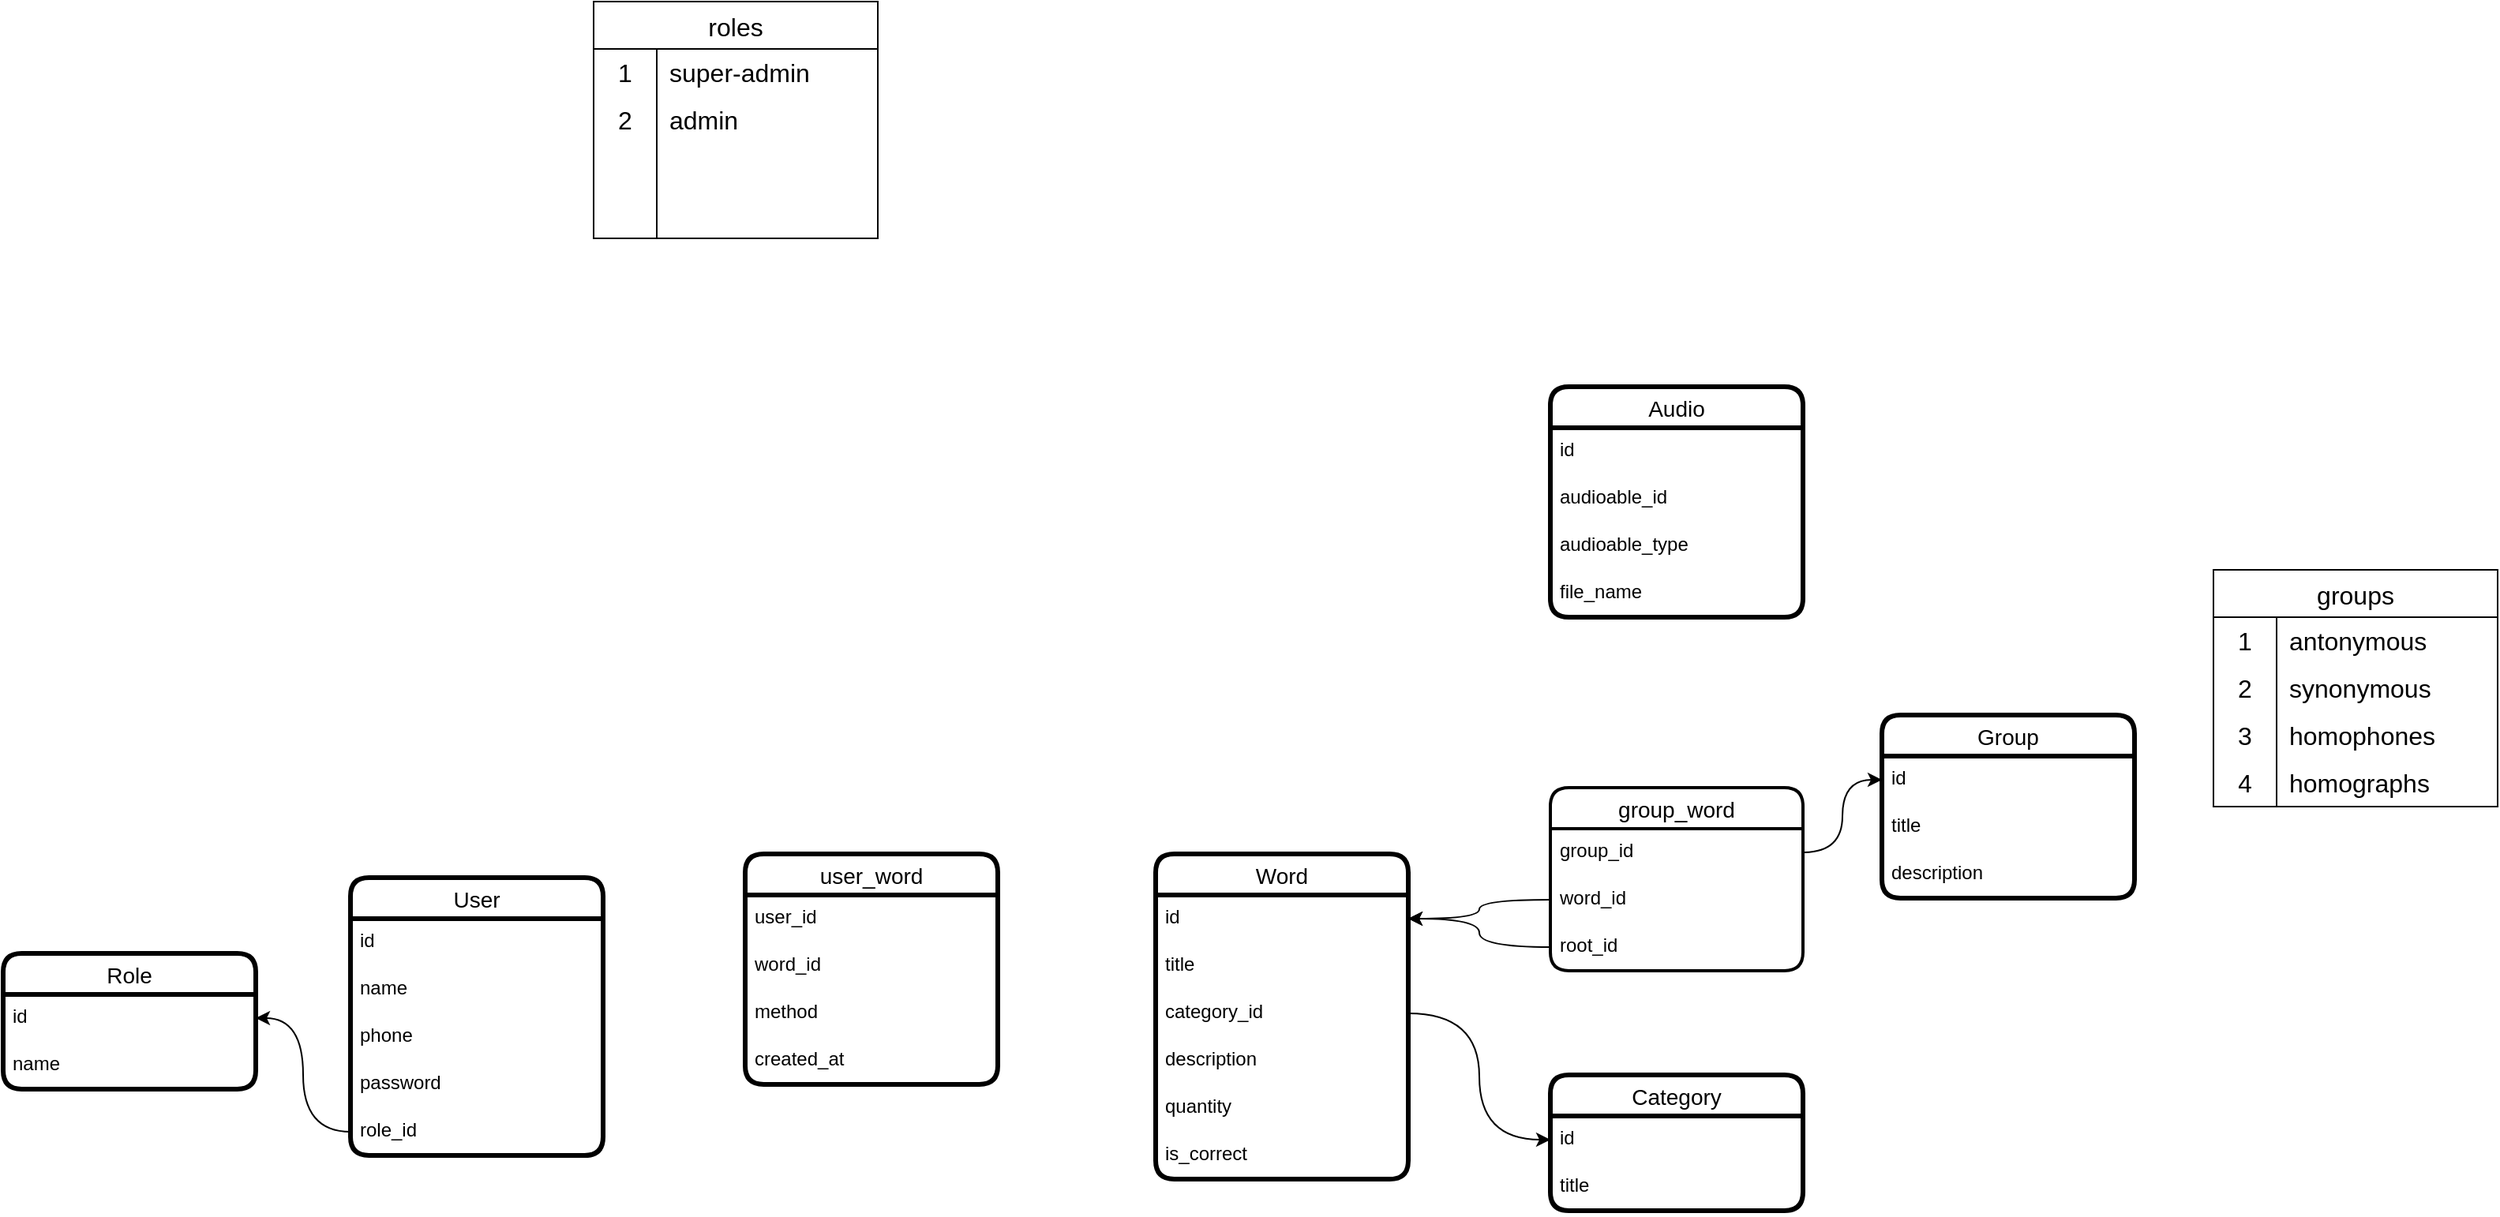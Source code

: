 <mxfile version="22.1.3" type="github">
  <diagram name="Страница 1" id="WVxcMm0KjkR60h23hDJV">
    <mxGraphModel dx="1373" dy="699" grid="1" gridSize="10" guides="1" tooltips="1" connect="1" arrows="1" fold="1" page="1" pageScale="1" pageWidth="827" pageHeight="1169" math="0" shadow="0">
      <root>
        <mxCell id="0" />
        <mxCell id="1" parent="0" />
        <mxCell id="9s2KFk0PjAGt847YJdl5-2" value="User" style="swimlane;fontStyle=0;childLayout=stackLayout;horizontal=1;startSize=26;horizontalStack=0;resizeParent=1;resizeParentMax=0;resizeLast=0;collapsible=1;marginBottom=0;align=center;fontSize=14;rounded=1;strokeWidth=3;" parent="1" vertex="1">
          <mxGeometry x="260" y="615" width="160" height="176" as="geometry" />
        </mxCell>
        <mxCell id="9s2KFk0PjAGt847YJdl5-3" value="id" style="text;strokeColor=none;fillColor=none;spacingLeft=4;spacingRight=4;overflow=hidden;rotatable=0;points=[[0,0.5],[1,0.5]];portConstraint=eastwest;fontSize=12;whiteSpace=wrap;html=1;" parent="9s2KFk0PjAGt847YJdl5-2" vertex="1">
          <mxGeometry y="26" width="160" height="30" as="geometry" />
        </mxCell>
        <mxCell id="9s2KFk0PjAGt847YJdl5-4" value="name" style="text;strokeColor=none;fillColor=none;spacingLeft=4;spacingRight=4;overflow=hidden;rotatable=0;points=[[0,0.5],[1,0.5]];portConstraint=eastwest;fontSize=12;whiteSpace=wrap;html=1;" parent="9s2KFk0PjAGt847YJdl5-2" vertex="1">
          <mxGeometry y="56" width="160" height="30" as="geometry" />
        </mxCell>
        <mxCell id="9s2KFk0PjAGt847YJdl5-5" value="phone" style="text;strokeColor=none;fillColor=none;spacingLeft=4;spacingRight=4;overflow=hidden;rotatable=0;points=[[0,0.5],[1,0.5]];portConstraint=eastwest;fontSize=12;whiteSpace=wrap;html=1;" parent="9s2KFk0PjAGt847YJdl5-2" vertex="1">
          <mxGeometry y="86" width="160" height="30" as="geometry" />
        </mxCell>
        <mxCell id="9s2KFk0PjAGt847YJdl5-6" value="password" style="text;strokeColor=none;fillColor=none;spacingLeft=4;spacingRight=4;overflow=hidden;rotatable=0;points=[[0,0.5],[1,0.5]];portConstraint=eastwest;fontSize=12;whiteSpace=wrap;html=1;" parent="9s2KFk0PjAGt847YJdl5-2" vertex="1">
          <mxGeometry y="116" width="160" height="30" as="geometry" />
        </mxCell>
        <mxCell id="KiJKbOR4MMH_Shu24o2U-1" value="role_id" style="text;strokeColor=none;fillColor=none;spacingLeft=4;spacingRight=4;overflow=hidden;rotatable=0;points=[[0,0.5],[1,0.5]];portConstraint=eastwest;fontSize=12;whiteSpace=wrap;html=1;" parent="9s2KFk0PjAGt847YJdl5-2" vertex="1">
          <mxGeometry y="146" width="160" height="30" as="geometry" />
        </mxCell>
        <mxCell id="9s2KFk0PjAGt847YJdl5-7" value="Role" style="swimlane;fontStyle=0;childLayout=stackLayout;horizontal=1;startSize=26;horizontalStack=0;resizeParent=1;resizeParentMax=0;resizeLast=0;collapsible=1;marginBottom=0;align=center;fontSize=14;rounded=1;strokeWidth=3;" parent="1" vertex="1">
          <mxGeometry x="40" y="663" width="160" height="86" as="geometry" />
        </mxCell>
        <mxCell id="9s2KFk0PjAGt847YJdl5-8" value="id" style="text;strokeColor=none;fillColor=none;spacingLeft=4;spacingRight=4;overflow=hidden;rotatable=0;points=[[0,0.5],[1,0.5]];portConstraint=eastwest;fontSize=12;whiteSpace=wrap;html=1;" parent="9s2KFk0PjAGt847YJdl5-7" vertex="1">
          <mxGeometry y="26" width="160" height="30" as="geometry" />
        </mxCell>
        <mxCell id="9s2KFk0PjAGt847YJdl5-9" value="name" style="text;strokeColor=none;fillColor=none;spacingLeft=4;spacingRight=4;overflow=hidden;rotatable=0;points=[[0,0.5],[1,0.5]];portConstraint=eastwest;fontSize=12;whiteSpace=wrap;html=1;" parent="9s2KFk0PjAGt847YJdl5-7" vertex="1">
          <mxGeometry y="56" width="160" height="30" as="geometry" />
        </mxCell>
        <mxCell id="9s2KFk0PjAGt847YJdl5-15" value="Word" style="swimlane;fontStyle=0;childLayout=stackLayout;horizontal=1;startSize=26;horizontalStack=0;resizeParent=1;resizeParentMax=0;resizeLast=0;collapsible=1;marginBottom=0;align=center;fontSize=14;rounded=1;strokeWidth=3;" parent="1" vertex="1">
          <mxGeometry x="770" y="600" width="160" height="206" as="geometry" />
        </mxCell>
        <mxCell id="9s2KFk0PjAGt847YJdl5-16" value="id" style="text;strokeColor=none;fillColor=none;spacingLeft=4;spacingRight=4;overflow=hidden;rotatable=0;points=[[0,0.5],[1,0.5]];portConstraint=eastwest;fontSize=12;whiteSpace=wrap;html=1;" parent="9s2KFk0PjAGt847YJdl5-15" vertex="1">
          <mxGeometry y="26" width="160" height="30" as="geometry" />
        </mxCell>
        <mxCell id="9s2KFk0PjAGt847YJdl5-17" value="title" style="text;strokeColor=none;fillColor=none;spacingLeft=4;spacingRight=4;overflow=hidden;rotatable=0;points=[[0,0.5],[1,0.5]];portConstraint=eastwest;fontSize=12;whiteSpace=wrap;html=1;" parent="9s2KFk0PjAGt847YJdl5-15" vertex="1">
          <mxGeometry y="56" width="160" height="30" as="geometry" />
        </mxCell>
        <mxCell id="Ce64ZKz7UIwc_5tef3Ci-2" value="category_id" style="text;strokeColor=none;fillColor=none;spacingLeft=4;spacingRight=4;overflow=hidden;rotatable=0;points=[[0,0.5],[1,0.5]];portConstraint=eastwest;fontSize=12;whiteSpace=wrap;html=1;" vertex="1" parent="9s2KFk0PjAGt847YJdl5-15">
          <mxGeometry y="86" width="160" height="30" as="geometry" />
        </mxCell>
        <mxCell id="9s2KFk0PjAGt847YJdl5-18" value="description" style="text;strokeColor=none;fillColor=none;spacingLeft=4;spacingRight=4;overflow=hidden;rotatable=0;points=[[0,0.5],[1,0.5]];portConstraint=eastwest;fontSize=12;whiteSpace=wrap;html=1;" parent="9s2KFk0PjAGt847YJdl5-15" vertex="1">
          <mxGeometry y="116" width="160" height="30" as="geometry" />
        </mxCell>
        <mxCell id="9s2KFk0PjAGt847YJdl5-58" value="quantity" style="text;strokeColor=none;fillColor=none;spacingLeft=4;spacingRight=4;overflow=hidden;rotatable=0;points=[[0,0.5],[1,0.5]];portConstraint=eastwest;fontSize=12;whiteSpace=wrap;html=1;" parent="9s2KFk0PjAGt847YJdl5-15" vertex="1">
          <mxGeometry y="146" width="160" height="30" as="geometry" />
        </mxCell>
        <mxCell id="9s2KFk0PjAGt847YJdl5-69" value="is_correct" style="text;strokeColor=none;fillColor=none;spacingLeft=4;spacingRight=4;overflow=hidden;rotatable=0;points=[[0,0.5],[1,0.5]];portConstraint=eastwest;fontSize=12;whiteSpace=wrap;html=1;" parent="9s2KFk0PjAGt847YJdl5-15" vertex="1">
          <mxGeometry y="176" width="160" height="30" as="geometry" />
        </mxCell>
        <mxCell id="9s2KFk0PjAGt847YJdl5-23" value="Category" style="swimlane;fontStyle=0;childLayout=stackLayout;horizontal=1;startSize=26;horizontalStack=0;resizeParent=1;resizeParentMax=0;resizeLast=0;collapsible=1;marginBottom=0;align=center;fontSize=14;rounded=1;strokeWidth=3;" parent="1" vertex="1">
          <mxGeometry x="1020" y="740" width="160" height="86" as="geometry" />
        </mxCell>
        <mxCell id="9s2KFk0PjAGt847YJdl5-24" value="id" style="text;strokeColor=none;fillColor=none;spacingLeft=4;spacingRight=4;overflow=hidden;rotatable=0;points=[[0,0.5],[1,0.5]];portConstraint=eastwest;fontSize=12;whiteSpace=wrap;html=1;" parent="9s2KFk0PjAGt847YJdl5-23" vertex="1">
          <mxGeometry y="26" width="160" height="30" as="geometry" />
        </mxCell>
        <mxCell id="9s2KFk0PjAGt847YJdl5-26" value="title" style="text;strokeColor=none;fillColor=none;spacingLeft=4;spacingRight=4;overflow=hidden;rotatable=0;points=[[0,0.5],[1,0.5]];portConstraint=eastwest;fontSize=12;whiteSpace=wrap;html=1;" parent="9s2KFk0PjAGt847YJdl5-23" vertex="1">
          <mxGeometry y="56" width="160" height="30" as="geometry" />
        </mxCell>
        <mxCell id="9s2KFk0PjAGt847YJdl5-51" value="Audio" style="swimlane;fontStyle=0;childLayout=stackLayout;horizontal=1;startSize=26;horizontalStack=0;resizeParent=1;resizeParentMax=0;resizeLast=0;collapsible=1;marginBottom=0;align=center;fontSize=14;rounded=1;strokeWidth=3;" parent="1" vertex="1">
          <mxGeometry x="1020" y="304" width="160" height="146" as="geometry" />
        </mxCell>
        <mxCell id="9s2KFk0PjAGt847YJdl5-52" value="id" style="text;strokeColor=none;fillColor=none;spacingLeft=4;spacingRight=4;overflow=hidden;rotatable=0;points=[[0,0.5],[1,0.5]];portConstraint=eastwest;fontSize=12;whiteSpace=wrap;html=1;" parent="9s2KFk0PjAGt847YJdl5-51" vertex="1">
          <mxGeometry y="26" width="160" height="30" as="geometry" />
        </mxCell>
        <mxCell id="9s2KFk0PjAGt847YJdl5-53" value="audioable_id" style="text;strokeColor=none;fillColor=none;spacingLeft=4;spacingRight=4;overflow=hidden;rotatable=0;points=[[0,0.5],[1,0.5]];portConstraint=eastwest;fontSize=12;whiteSpace=wrap;html=1;" parent="9s2KFk0PjAGt847YJdl5-51" vertex="1">
          <mxGeometry y="56" width="160" height="30" as="geometry" />
        </mxCell>
        <mxCell id="9s2KFk0PjAGt847YJdl5-54" value="audioable_type" style="text;strokeColor=none;fillColor=none;spacingLeft=4;spacingRight=4;overflow=hidden;rotatable=0;points=[[0,0.5],[1,0.5]];portConstraint=eastwest;fontSize=12;whiteSpace=wrap;html=1;" parent="9s2KFk0PjAGt847YJdl5-51" vertex="1">
          <mxGeometry y="86" width="160" height="30" as="geometry" />
        </mxCell>
        <mxCell id="9s2KFk0PjAGt847YJdl5-55" value="file_name" style="text;strokeColor=none;fillColor=none;spacingLeft=4;spacingRight=4;overflow=hidden;rotatable=0;points=[[0,0.5],[1,0.5]];portConstraint=eastwest;fontSize=12;whiteSpace=wrap;html=1;" parent="9s2KFk0PjAGt847YJdl5-51" vertex="1">
          <mxGeometry y="116" width="160" height="30" as="geometry" />
        </mxCell>
        <mxCell id="lNS93OK5RGvGRz_8EtCV-1" value="roles" style="shape=table;startSize=30;container=1;collapsible=0;childLayout=tableLayout;fixedRows=1;rowLines=0;fontStyle=0;strokeColor=default;fontSize=16;" parent="1" vertex="1">
          <mxGeometry x="414" y="60" width="180" height="150" as="geometry" />
        </mxCell>
        <mxCell id="lNS93OK5RGvGRz_8EtCV-2" value="" style="shape=tableRow;horizontal=0;startSize=0;swimlaneHead=0;swimlaneBody=0;top=0;left=0;bottom=0;right=0;collapsible=0;dropTarget=0;fillColor=none;points=[[0,0.5],[1,0.5]];portConstraint=eastwest;strokeColor=inherit;fontSize=16;" parent="lNS93OK5RGvGRz_8EtCV-1" vertex="1">
          <mxGeometry y="30" width="180" height="30" as="geometry" />
        </mxCell>
        <mxCell id="lNS93OK5RGvGRz_8EtCV-3" value="1" style="shape=partialRectangle;html=1;whiteSpace=wrap;connectable=0;fillColor=none;top=0;left=0;bottom=0;right=0;overflow=hidden;pointerEvents=1;strokeColor=inherit;fontSize=16;" parent="lNS93OK5RGvGRz_8EtCV-2" vertex="1">
          <mxGeometry width="40" height="30" as="geometry">
            <mxRectangle width="40" height="30" as="alternateBounds" />
          </mxGeometry>
        </mxCell>
        <mxCell id="lNS93OK5RGvGRz_8EtCV-4" value="super-admin" style="shape=partialRectangle;html=1;whiteSpace=wrap;connectable=0;fillColor=none;top=0;left=0;bottom=0;right=0;align=left;spacingLeft=6;overflow=hidden;strokeColor=inherit;fontSize=16;" parent="lNS93OK5RGvGRz_8EtCV-2" vertex="1">
          <mxGeometry x="40" width="140" height="30" as="geometry">
            <mxRectangle width="140" height="30" as="alternateBounds" />
          </mxGeometry>
        </mxCell>
        <mxCell id="lNS93OK5RGvGRz_8EtCV-5" value="" style="shape=tableRow;horizontal=0;startSize=0;swimlaneHead=0;swimlaneBody=0;top=0;left=0;bottom=0;right=0;collapsible=0;dropTarget=0;fillColor=none;points=[[0,0.5],[1,0.5]];portConstraint=eastwest;strokeColor=inherit;fontSize=16;" parent="lNS93OK5RGvGRz_8EtCV-1" vertex="1">
          <mxGeometry y="60" width="180" height="30" as="geometry" />
        </mxCell>
        <mxCell id="lNS93OK5RGvGRz_8EtCV-6" value="2" style="shape=partialRectangle;html=1;whiteSpace=wrap;connectable=0;fillColor=none;top=0;left=0;bottom=0;right=0;overflow=hidden;strokeColor=inherit;fontSize=16;" parent="lNS93OK5RGvGRz_8EtCV-5" vertex="1">
          <mxGeometry width="40" height="30" as="geometry">
            <mxRectangle width="40" height="30" as="alternateBounds" />
          </mxGeometry>
        </mxCell>
        <mxCell id="lNS93OK5RGvGRz_8EtCV-7" value="admin" style="shape=partialRectangle;html=1;whiteSpace=wrap;connectable=0;fillColor=none;top=0;left=0;bottom=0;right=0;align=left;spacingLeft=6;overflow=hidden;strokeColor=inherit;fontSize=16;" parent="lNS93OK5RGvGRz_8EtCV-5" vertex="1">
          <mxGeometry x="40" width="140" height="30" as="geometry">
            <mxRectangle width="140" height="30" as="alternateBounds" />
          </mxGeometry>
        </mxCell>
        <mxCell id="lNS93OK5RGvGRz_8EtCV-8" value="" style="shape=tableRow;horizontal=0;startSize=0;swimlaneHead=0;swimlaneBody=0;top=0;left=0;bottom=0;right=0;collapsible=0;dropTarget=0;fillColor=none;points=[[0,0.5],[1,0.5]];portConstraint=eastwest;strokeColor=inherit;fontSize=16;" parent="lNS93OK5RGvGRz_8EtCV-1" vertex="1">
          <mxGeometry y="90" width="180" height="30" as="geometry" />
        </mxCell>
        <mxCell id="lNS93OK5RGvGRz_8EtCV-9" value="" style="shape=partialRectangle;html=1;whiteSpace=wrap;connectable=0;fillColor=none;top=0;left=0;bottom=0;right=0;overflow=hidden;strokeColor=inherit;fontSize=16;" parent="lNS93OK5RGvGRz_8EtCV-8" vertex="1">
          <mxGeometry width="40" height="30" as="geometry">
            <mxRectangle width="40" height="30" as="alternateBounds" />
          </mxGeometry>
        </mxCell>
        <mxCell id="lNS93OK5RGvGRz_8EtCV-10" value="" style="shape=partialRectangle;html=1;whiteSpace=wrap;connectable=0;fillColor=none;top=0;left=0;bottom=0;right=0;align=left;spacingLeft=6;overflow=hidden;strokeColor=inherit;fontSize=16;" parent="lNS93OK5RGvGRz_8EtCV-8" vertex="1">
          <mxGeometry x="40" width="140" height="30" as="geometry">
            <mxRectangle width="140" height="30" as="alternateBounds" />
          </mxGeometry>
        </mxCell>
        <mxCell id="lNS93OK5RGvGRz_8EtCV-11" value="" style="shape=tableRow;horizontal=0;startSize=0;swimlaneHead=0;swimlaneBody=0;top=0;left=0;bottom=0;right=0;collapsible=0;dropTarget=0;fillColor=none;points=[[0,0.5],[1,0.5]];portConstraint=eastwest;strokeColor=inherit;fontSize=16;" parent="lNS93OK5RGvGRz_8EtCV-1" vertex="1">
          <mxGeometry y="120" width="180" height="30" as="geometry" />
        </mxCell>
        <mxCell id="lNS93OK5RGvGRz_8EtCV-12" value="" style="shape=partialRectangle;html=1;whiteSpace=wrap;connectable=0;fillColor=none;top=0;left=0;bottom=0;right=0;overflow=hidden;strokeColor=inherit;fontSize=16;" parent="lNS93OK5RGvGRz_8EtCV-11" vertex="1">
          <mxGeometry width="40" height="30" as="geometry">
            <mxRectangle width="40" height="30" as="alternateBounds" />
          </mxGeometry>
        </mxCell>
        <mxCell id="lNS93OK5RGvGRz_8EtCV-13" value="" style="shape=partialRectangle;html=1;whiteSpace=wrap;connectable=0;fillColor=none;top=0;left=0;bottom=0;right=0;align=left;spacingLeft=6;overflow=hidden;strokeColor=inherit;fontSize=16;" parent="lNS93OK5RGvGRz_8EtCV-11" vertex="1">
          <mxGeometry x="40" width="140" height="30" as="geometry">
            <mxRectangle width="140" height="30" as="alternateBounds" />
          </mxGeometry>
        </mxCell>
        <mxCell id="3O-wHNPVdunCnhCmh2ZS-1" value="Group" style="swimlane;fontStyle=0;childLayout=stackLayout;horizontal=1;startSize=26;horizontalStack=0;resizeParent=1;resizeParentMax=0;resizeLast=0;collapsible=1;marginBottom=0;align=center;fontSize=14;rounded=1;strokeWidth=3;" parent="1" vertex="1">
          <mxGeometry x="1230" y="512" width="160" height="116" as="geometry" />
        </mxCell>
        <mxCell id="3O-wHNPVdunCnhCmh2ZS-2" value="id" style="text;strokeColor=none;fillColor=none;spacingLeft=4;spacingRight=4;overflow=hidden;rotatable=0;points=[[0,0.5],[1,0.5]];portConstraint=eastwest;fontSize=12;whiteSpace=wrap;html=1;" parent="3O-wHNPVdunCnhCmh2ZS-1" vertex="1">
          <mxGeometry y="26" width="160" height="30" as="geometry" />
        </mxCell>
        <mxCell id="3O-wHNPVdunCnhCmh2ZS-3" value="title" style="text;strokeColor=none;fillColor=none;spacingLeft=4;spacingRight=4;overflow=hidden;rotatable=0;points=[[0,0.5],[1,0.5]];portConstraint=eastwest;fontSize=12;whiteSpace=wrap;html=1;" parent="3O-wHNPVdunCnhCmh2ZS-1" vertex="1">
          <mxGeometry y="56" width="160" height="30" as="geometry" />
        </mxCell>
        <mxCell id="Y9FjBQoDKTLGdSzowrBU-4" value="description" style="text;strokeColor=none;fillColor=none;spacingLeft=4;spacingRight=4;overflow=hidden;rotatable=0;points=[[0,0.5],[1,0.5]];portConstraint=eastwest;fontSize=12;whiteSpace=wrap;html=1;" parent="3O-wHNPVdunCnhCmh2ZS-1" vertex="1">
          <mxGeometry y="86" width="160" height="30" as="geometry" />
        </mxCell>
        <mxCell id="3O-wHNPVdunCnhCmh2ZS-10" value="group_word" style="swimlane;fontStyle=0;childLayout=stackLayout;horizontal=1;startSize=26;horizontalStack=0;resizeParent=1;resizeParentMax=0;resizeLast=0;collapsible=1;marginBottom=0;align=center;fontSize=14;rounded=1;strokeWidth=2;" parent="1" vertex="1">
          <mxGeometry x="1020" y="558" width="160" height="116" as="geometry" />
        </mxCell>
        <mxCell id="3O-wHNPVdunCnhCmh2ZS-14" value="group_id" style="text;strokeColor=none;fillColor=none;spacingLeft=4;spacingRight=4;overflow=hidden;rotatable=0;points=[[0,0.5],[1,0.5]];portConstraint=eastwest;fontSize=12;whiteSpace=wrap;html=1;" parent="3O-wHNPVdunCnhCmh2ZS-10" vertex="1">
          <mxGeometry y="26" width="160" height="30" as="geometry" />
        </mxCell>
        <mxCell id="3O-wHNPVdunCnhCmh2ZS-12" value="word_id" style="text;strokeColor=none;fillColor=none;spacingLeft=4;spacingRight=4;overflow=hidden;rotatable=0;points=[[0,0.5],[1,0.5]];portConstraint=eastwest;fontSize=12;whiteSpace=wrap;html=1;" parent="3O-wHNPVdunCnhCmh2ZS-10" vertex="1">
          <mxGeometry y="56" width="160" height="30" as="geometry" />
        </mxCell>
        <mxCell id="3O-wHNPVdunCnhCmh2ZS-13" value="root_id" style="text;strokeColor=none;fillColor=none;spacingLeft=4;spacingRight=4;overflow=hidden;rotatable=0;points=[[0,0.5],[1,0.5]];portConstraint=eastwest;fontSize=12;whiteSpace=wrap;html=1;" parent="3O-wHNPVdunCnhCmh2ZS-10" vertex="1">
          <mxGeometry y="86" width="160" height="30" as="geometry" />
        </mxCell>
        <mxCell id="3O-wHNPVdunCnhCmh2ZS-15" style="edgeStyle=orthogonalEdgeStyle;rounded=0;orthogonalLoop=1;jettySize=auto;html=1;elbow=vertical;curved=1;" parent="1" source="3O-wHNPVdunCnhCmh2ZS-14" target="3O-wHNPVdunCnhCmh2ZS-2" edge="1">
          <mxGeometry relative="1" as="geometry" />
        </mxCell>
        <mxCell id="3O-wHNPVdunCnhCmh2ZS-16" style="edgeStyle=orthogonalEdgeStyle;rounded=0;orthogonalLoop=1;jettySize=auto;html=1;entryX=1;entryY=0.5;entryDx=0;entryDy=0;curved=1;" parent="1" source="3O-wHNPVdunCnhCmh2ZS-12" target="9s2KFk0PjAGt847YJdl5-16" edge="1">
          <mxGeometry relative="1" as="geometry" />
        </mxCell>
        <mxCell id="3O-wHNPVdunCnhCmh2ZS-17" style="edgeStyle=orthogonalEdgeStyle;rounded=0;orthogonalLoop=1;jettySize=auto;html=1;entryX=1;entryY=0.5;entryDx=0;entryDy=0;curved=1;" parent="1" source="3O-wHNPVdunCnhCmh2ZS-13" target="9s2KFk0PjAGt847YJdl5-16" edge="1">
          <mxGeometry relative="1" as="geometry" />
        </mxCell>
        <mxCell id="3O-wHNPVdunCnhCmh2ZS-18" value="groups" style="shape=table;startSize=30;container=1;collapsible=0;childLayout=tableLayout;fixedRows=1;rowLines=0;fontStyle=0;strokeColor=default;fontSize=16;" parent="1" vertex="1">
          <mxGeometry x="1440" y="420" width="180" height="150" as="geometry" />
        </mxCell>
        <mxCell id="3O-wHNPVdunCnhCmh2ZS-19" value="" style="shape=tableRow;horizontal=0;startSize=0;swimlaneHead=0;swimlaneBody=0;top=0;left=0;bottom=0;right=0;collapsible=0;dropTarget=0;fillColor=none;points=[[0,0.5],[1,0.5]];portConstraint=eastwest;strokeColor=inherit;fontSize=16;" parent="3O-wHNPVdunCnhCmh2ZS-18" vertex="1">
          <mxGeometry y="30" width="180" height="30" as="geometry" />
        </mxCell>
        <mxCell id="3O-wHNPVdunCnhCmh2ZS-20" value="1" style="shape=partialRectangle;html=1;whiteSpace=wrap;connectable=0;fillColor=none;top=0;left=0;bottom=0;right=0;overflow=hidden;pointerEvents=1;strokeColor=inherit;fontSize=16;" parent="3O-wHNPVdunCnhCmh2ZS-19" vertex="1">
          <mxGeometry width="40" height="30" as="geometry">
            <mxRectangle width="40" height="30" as="alternateBounds" />
          </mxGeometry>
        </mxCell>
        <mxCell id="3O-wHNPVdunCnhCmh2ZS-21" value="antonymous" style="shape=partialRectangle;html=1;whiteSpace=wrap;connectable=0;fillColor=none;top=0;left=0;bottom=0;right=0;align=left;spacingLeft=6;overflow=hidden;strokeColor=inherit;fontSize=16;" parent="3O-wHNPVdunCnhCmh2ZS-19" vertex="1">
          <mxGeometry x="40" width="140" height="30" as="geometry">
            <mxRectangle width="140" height="30" as="alternateBounds" />
          </mxGeometry>
        </mxCell>
        <mxCell id="3O-wHNPVdunCnhCmh2ZS-22" value="" style="shape=tableRow;horizontal=0;startSize=0;swimlaneHead=0;swimlaneBody=0;top=0;left=0;bottom=0;right=0;collapsible=0;dropTarget=0;fillColor=none;points=[[0,0.5],[1,0.5]];portConstraint=eastwest;strokeColor=inherit;fontSize=16;" parent="3O-wHNPVdunCnhCmh2ZS-18" vertex="1">
          <mxGeometry y="60" width="180" height="30" as="geometry" />
        </mxCell>
        <mxCell id="3O-wHNPVdunCnhCmh2ZS-23" value="2" style="shape=partialRectangle;html=1;whiteSpace=wrap;connectable=0;fillColor=none;top=0;left=0;bottom=0;right=0;overflow=hidden;strokeColor=inherit;fontSize=16;" parent="3O-wHNPVdunCnhCmh2ZS-22" vertex="1">
          <mxGeometry width="40" height="30" as="geometry">
            <mxRectangle width="40" height="30" as="alternateBounds" />
          </mxGeometry>
        </mxCell>
        <mxCell id="3O-wHNPVdunCnhCmh2ZS-24" value="synonymous" style="shape=partialRectangle;html=1;whiteSpace=wrap;connectable=0;fillColor=none;top=0;left=0;bottom=0;right=0;align=left;spacingLeft=6;overflow=hidden;strokeColor=inherit;fontSize=16;" parent="3O-wHNPVdunCnhCmh2ZS-22" vertex="1">
          <mxGeometry x="40" width="140" height="30" as="geometry">
            <mxRectangle width="140" height="30" as="alternateBounds" />
          </mxGeometry>
        </mxCell>
        <mxCell id="3O-wHNPVdunCnhCmh2ZS-25" value="" style="shape=tableRow;horizontal=0;startSize=0;swimlaneHead=0;swimlaneBody=0;top=0;left=0;bottom=0;right=0;collapsible=0;dropTarget=0;fillColor=none;points=[[0,0.5],[1,0.5]];portConstraint=eastwest;strokeColor=inherit;fontSize=16;" parent="3O-wHNPVdunCnhCmh2ZS-18" vertex="1">
          <mxGeometry y="90" width="180" height="30" as="geometry" />
        </mxCell>
        <mxCell id="3O-wHNPVdunCnhCmh2ZS-26" value="3" style="shape=partialRectangle;html=1;whiteSpace=wrap;connectable=0;fillColor=none;top=0;left=0;bottom=0;right=0;overflow=hidden;strokeColor=inherit;fontSize=16;" parent="3O-wHNPVdunCnhCmh2ZS-25" vertex="1">
          <mxGeometry width="40" height="30" as="geometry">
            <mxRectangle width="40" height="30" as="alternateBounds" />
          </mxGeometry>
        </mxCell>
        <mxCell id="3O-wHNPVdunCnhCmh2ZS-27" value="homophones" style="shape=partialRectangle;html=1;whiteSpace=wrap;connectable=0;fillColor=none;top=0;left=0;bottom=0;right=0;align=left;spacingLeft=6;overflow=hidden;strokeColor=inherit;fontSize=16;" parent="3O-wHNPVdunCnhCmh2ZS-25" vertex="1">
          <mxGeometry x="40" width="140" height="30" as="geometry">
            <mxRectangle width="140" height="30" as="alternateBounds" />
          </mxGeometry>
        </mxCell>
        <mxCell id="3O-wHNPVdunCnhCmh2ZS-28" value="" style="shape=tableRow;horizontal=0;startSize=0;swimlaneHead=0;swimlaneBody=0;top=0;left=0;bottom=0;right=0;collapsible=0;dropTarget=0;fillColor=none;points=[[0,0.5],[1,0.5]];portConstraint=eastwest;strokeColor=inherit;fontSize=16;" parent="3O-wHNPVdunCnhCmh2ZS-18" vertex="1">
          <mxGeometry y="120" width="180" height="30" as="geometry" />
        </mxCell>
        <mxCell id="3O-wHNPVdunCnhCmh2ZS-29" value="4" style="shape=partialRectangle;html=1;whiteSpace=wrap;connectable=0;fillColor=none;top=0;left=0;bottom=0;right=0;overflow=hidden;strokeColor=inherit;fontSize=16;" parent="3O-wHNPVdunCnhCmh2ZS-28" vertex="1">
          <mxGeometry width="40" height="30" as="geometry">
            <mxRectangle width="40" height="30" as="alternateBounds" />
          </mxGeometry>
        </mxCell>
        <mxCell id="3O-wHNPVdunCnhCmh2ZS-30" value="homographs" style="shape=partialRectangle;html=1;whiteSpace=wrap;connectable=0;fillColor=none;top=0;left=0;bottom=0;right=0;align=left;spacingLeft=6;overflow=hidden;strokeColor=inherit;fontSize=16;" parent="3O-wHNPVdunCnhCmh2ZS-28" vertex="1">
          <mxGeometry x="40" width="140" height="30" as="geometry">
            <mxRectangle width="140" height="30" as="alternateBounds" />
          </mxGeometry>
        </mxCell>
        <mxCell id="KiJKbOR4MMH_Shu24o2U-2" style="edgeStyle=orthogonalEdgeStyle;rounded=0;orthogonalLoop=1;jettySize=auto;html=1;entryX=1;entryY=0.5;entryDx=0;entryDy=0;curved=1;" parent="1" source="KiJKbOR4MMH_Shu24o2U-1" target="9s2KFk0PjAGt847YJdl5-8" edge="1">
          <mxGeometry relative="1" as="geometry" />
        </mxCell>
        <mxCell id="Ce64ZKz7UIwc_5tef3Ci-3" style="edgeStyle=orthogonalEdgeStyle;rounded=0;orthogonalLoop=1;jettySize=auto;html=1;entryX=0;entryY=0.5;entryDx=0;entryDy=0;curved=1;" edge="1" parent="1" source="Ce64ZKz7UIwc_5tef3Ci-2" target="9s2KFk0PjAGt847YJdl5-24">
          <mxGeometry relative="1" as="geometry" />
        </mxCell>
        <mxCell id="Ce64ZKz7UIwc_5tef3Ci-4" value="user_word" style="swimlane;fontStyle=0;childLayout=stackLayout;horizontal=1;startSize=26;horizontalStack=0;resizeParent=1;resizeParentMax=0;resizeLast=0;collapsible=1;marginBottom=0;align=center;fontSize=14;rounded=1;strokeWidth=3;" vertex="1" parent="1">
          <mxGeometry x="510" y="600" width="160" height="146" as="geometry" />
        </mxCell>
        <mxCell id="Ce64ZKz7UIwc_5tef3Ci-6" value="user_id" style="text;strokeColor=none;fillColor=none;spacingLeft=4;spacingRight=4;overflow=hidden;rotatable=0;points=[[0,0.5],[1,0.5]];portConstraint=eastwest;fontSize=12;whiteSpace=wrap;html=1;" vertex="1" parent="Ce64ZKz7UIwc_5tef3Ci-4">
          <mxGeometry y="26" width="160" height="30" as="geometry" />
        </mxCell>
        <mxCell id="Ce64ZKz7UIwc_5tef3Ci-7" value="word_id" style="text;strokeColor=none;fillColor=none;spacingLeft=4;spacingRight=4;overflow=hidden;rotatable=0;points=[[0,0.5],[1,0.5]];portConstraint=eastwest;fontSize=12;whiteSpace=wrap;html=1;" vertex="1" parent="Ce64ZKz7UIwc_5tef3Ci-4">
          <mxGeometry y="56" width="160" height="30" as="geometry" />
        </mxCell>
        <mxCell id="Ce64ZKz7UIwc_5tef3Ci-9" value="method" style="text;strokeColor=none;fillColor=none;spacingLeft=4;spacingRight=4;overflow=hidden;rotatable=0;points=[[0,0.5],[1,0.5]];portConstraint=eastwest;fontSize=12;whiteSpace=wrap;html=1;" vertex="1" parent="Ce64ZKz7UIwc_5tef3Ci-4">
          <mxGeometry y="86" width="160" height="30" as="geometry" />
        </mxCell>
        <mxCell id="Ce64ZKz7UIwc_5tef3Ci-10" value="created_at" style="text;strokeColor=none;fillColor=none;spacingLeft=4;spacingRight=4;overflow=hidden;rotatable=0;points=[[0,0.5],[1,0.5]];portConstraint=eastwest;fontSize=12;whiteSpace=wrap;html=1;" vertex="1" parent="Ce64ZKz7UIwc_5tef3Ci-4">
          <mxGeometry y="116" width="160" height="30" as="geometry" />
        </mxCell>
      </root>
    </mxGraphModel>
  </diagram>
</mxfile>
